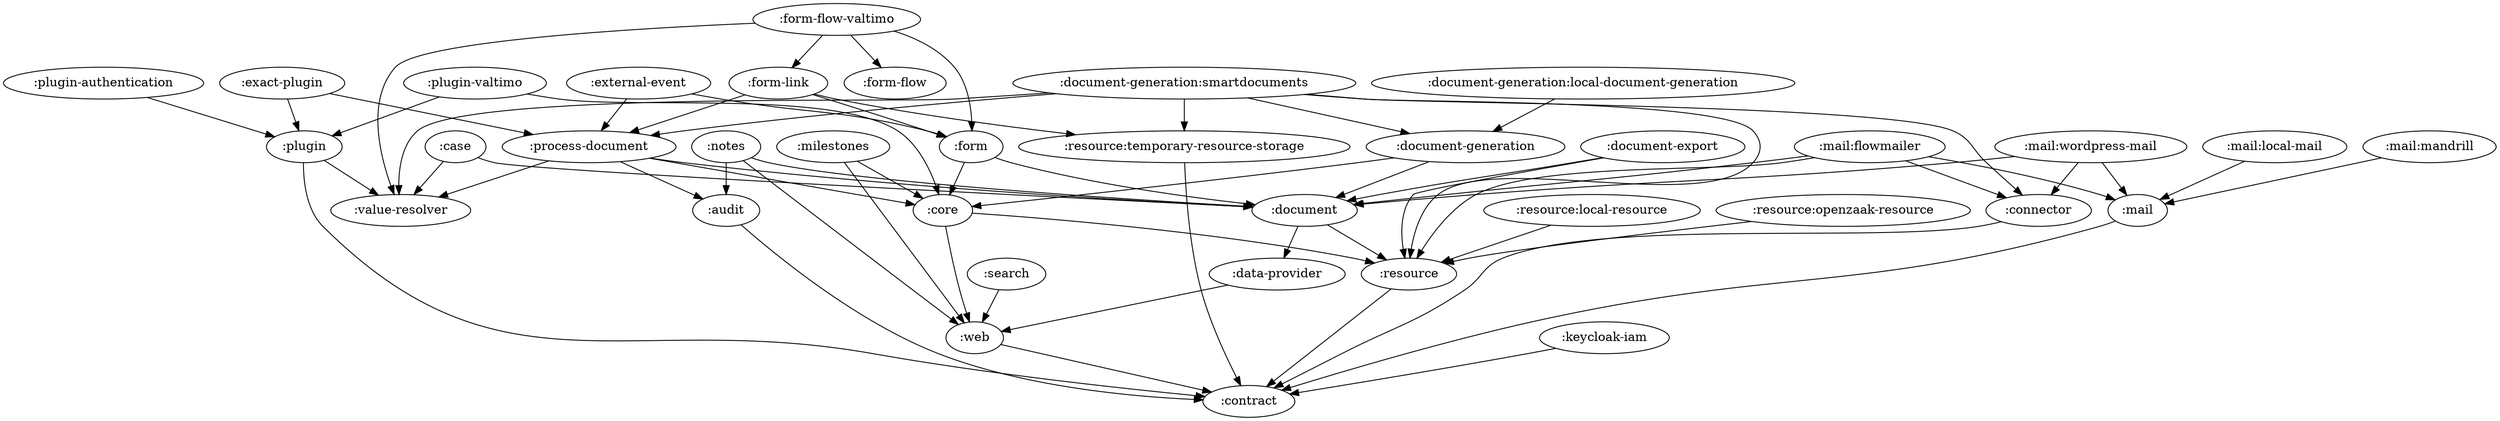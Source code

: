 digraph G {
    ":audit" -> ":contract"
//    ":besluit" -> ":connector"
//    ":besluit" -> ":openzaak"
//    ":besluit" -> ":process-document"
//    ":besluit" -> ":resource:openzaak-resource"
    ":case" -> ":document"
    ":case" -> ":value-resolver"
    ":connector" -> ":contract"
//    ":contactmoment" -> ":connector"
//    ":contactmoment" -> ":core"
//    ":contactmoment" -> ":klant"
//    ":contactmoment" -> ":mail"
    ":core" -> ":resource"
    ":core" -> ":web"
    ":data-provider" -> ":web"
    ":document" -> ":data-provider"
    ":document" -> ":resource"
    ":document-export" -> ":document"
    ":document-export" -> ":resource"
    ":document-generation" -> ":core"
    ":document-generation" -> ":document"
    ":document-generation:local-document-generation" -> ":document-generation"
    ":document-generation:smartdocuments" -> ":connector"
    ":document-generation:smartdocuments" -> ":document-generation"
    ":document-generation:smartdocuments" -> ":process-document"
    ":document-generation:smartdocuments" -> ":resource"
    ":document-generation:smartdocuments" -> ":resource:temporary-resource-storage"
    ":document-generation:smartdocuments" -> ":value-resolver"
    ":exact-plugin" -> ":plugin"
    ":exact-plugin" -> ":process-document"
    ":external-event" -> ":form"
    ":external-event" -> ":process-document"
    ":form" -> ":core"
    ":form" -> ":document"
    ":form-flow-valtimo" -> ":form"
    ":form-flow-valtimo" -> ":form-flow"
    ":form-flow-valtimo" -> ":form-link"
    ":form-flow-valtimo" -> ":value-resolver"
    ":form-link" -> ":form"
    ":form-link" -> ":process-document"
    ":form-link" -> ":resource:temporary-resource-storage"
//    ":haalcentraal:haalcentraal-brp" -> ":connector"
//    ":haalcentraal:haalcentraal-brp" -> ":core"
    ":keycloak-iam" -> ":contract"
//    ":klant" -> ":openzaak"
    ":mail" -> ":contract"
    ":mail:flowmailer" -> ":connector"
    ":mail:flowmailer" -> ":document"
    ":mail:flowmailer" -> ":mail"
    ":mail:flowmailer" -> ":resource"
    ":mail:local-mail" -> ":mail"
    ":mail:mandrill" -> ":mail"
    ":mail:wordpress-mail" -> ":connector"
    ":mail:wordpress-mail" -> ":document"
    ":mail:wordpress-mail" -> ":mail"
    ":milestones" -> ":core"
    ":milestones" -> ":web"
    ":notes" -> ":audit"
    ":notes" -> ":document"
    ":notes" -> ":web"
//    ":objects-api" -> ":connector"
//    ":objects-api" -> ":klant"
//    ":objects-api" -> ":process-document"
//    ":objects-api" -> ":resource:openzaak-resource"
//    ":objects-api" -> ":value-resolver"
//    ":openzaak" -> ":connector"
//    ":openzaak" -> ":plugin"
//    ":openzaak" -> ":process-document"
//    ":openzaak" -> ":zgw:besluiten-api"
//    ":openzaak" -> ":zgw:catalogi-api"
//    ":openzaak" -> ":zgw:documenten-api"
    ":plugin" -> ":contract"
    ":plugin" -> ":value-resolver"
    ":plugin-authentication" -> ":plugin"
//    ":plugin-authentication:notificaties-api-authentication" -> ":core"
//    ":plugin-authentication:notificaties-api-authentication" -> ":openzaak"
//    ":plugin-authentication:notificaties-api-authentication" -> ":zgw:notificaties-api"
//    ":plugin-authentication:objecten-api-authentication" -> ":core"
//    ":plugin-authentication:objecten-api-authentication" -> ":zgw:objecten-api"
//    ":plugin-authentication:objecten-api-authentication" -> ":zgw:objecttypen-api"
    ":plugin-valtimo" -> ":core"
    ":plugin-valtimo" -> ":plugin"
    ":process-document" -> ":audit"
    ":process-document" -> ":core"
    ":process-document" -> ":document"
    ":process-document" -> ":value-resolver"
    ":resource" -> ":contract"
    ":resource:local-resource" -> ":resource"
//    ":resource:openzaak-resource" -> ":openzaak"
    ":resource:openzaak-resource" -> ":resource"
//    ":resource:openzaak-resource" -> ":zgw:documenten-api"
//    ":resource:openzaak-resource" -> ":zgw:zaken-api"
    ":resource:temporary-resource-storage" -> ":contract"
    ":search" -> ":web"
//    ":search" -> ":zgw"
    ":web" -> ":contract"
//    ":zgw" -> ":plugin"
//    ":zgw:besluiten-api" -> ":zgw:zaken-api"
//    ":zgw:catalogi-api" -> ":core"
//    ":zgw:catalogi-api" -> ":document"
//    ":zgw:catalogi-api" -> ":zgw"
//    ":zgw:documenten-api" -> ":resource:temporary-resource-storage"
//    ":zgw:documenten-api" -> ":zgw:catalogi-api"
//    ":zgw:notificaties-api" -> ":contract"
//    ":zgw:notificaties-api" -> ":plugin"
//    ":zgw:object-management" -> ":plugin-authentication:objecten-api-authentication"
//    ":zgw:object-management" -> ":search"
//    ":zgw:object-management" -> ":web"
//    ":zgw:object-management" -> ":zgw"
//    ":zgw:object-management" -> ":zgw:objecten-api"
//    ":zgw:object-management" -> ":zgw:objecttypen-api"
//    ":zgw:objecten-api" -> ":form"
//    ":zgw:objecten-api" -> ":plugin"
//    ":zgw:objecten-api" -> ":zgw:objecttypen-api"
//    ":zgw:objecten-api" -> ":zgw:zaken-api"
//    ":zgw:objecttypen-api" -> ":plugin"
//    ":zgw:portaaltaak" -> ":process-document"
//    ":zgw:portaaltaak" -> ":zgw:notificaties-api"
//    ":zgw:portaaltaak" -> ":zgw:object-management"
//    ":zgw:portaaltaak" -> ":zgw:zaken-api"
//    ":zgw:verzoek" -> ":plugin-authentication:notificaties-api-authentication"
//    ":zgw:verzoek" -> ":process-document"
//    ":zgw:verzoek" -> ":zgw:catalogi-api"
//    ":zgw:verzoek" -> ":zgw:notificaties-api"
//    ":zgw:verzoek" -> ":zgw:object-management"
//    ":zgw:zaken-api" -> ":process-document"
//    ":zgw:zaken-api" -> ":resource:temporary-resource-storage"
//    ":zgw:zaken-api" -> ":zgw:catalogi-api"
//    ":zgw:zaken-api" -> ":zgw:documenten-api"
}